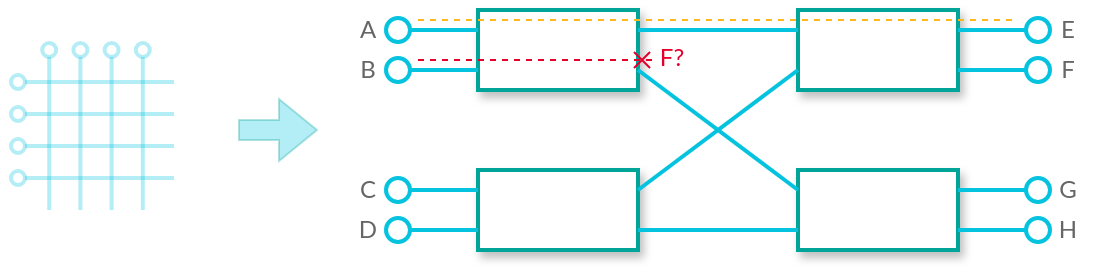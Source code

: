 <mxfile version="21.6.6" type="device">
  <diagram name="Page-1" id="3iJhMCqtSs_EPttf88cd">
    <mxGraphModel dx="2265" dy="1293" grid="1" gridSize="10" guides="1" tooltips="1" connect="1" arrows="1" fold="1" page="1" pageScale="1" pageWidth="850" pageHeight="1100" math="0" shadow="0">
      <root>
        <mxCell id="0" />
        <mxCell id="1" parent="0" />
        <mxCell id="t_ZIJ9nXfUMjoGaq77Y5-29" value="A" style="text;strokeColor=none;align=center;fillColor=none;html=1;verticalAlign=middle;whiteSpace=wrap;rounded=0;fontFamily=Lato;fontSource=https%3A%2F%2Ffonts.googleapis.com%2Fcss%3Ffamily%3DLato;fontColor=#666666;" parent="1" vertex="1">
          <mxGeometry x="330" y="320" width="30" height="20" as="geometry" />
        </mxCell>
        <mxCell id="t_ZIJ9nXfUMjoGaq77Y5-31" value="" style="rounded=0;whiteSpace=wrap;html=1;strokeColor=#00A499;strokeWidth=2;shadow=1;" parent="1" vertex="1">
          <mxGeometry x="400" y="320" width="80" height="40" as="geometry" />
        </mxCell>
        <mxCell id="t_ZIJ9nXfUMjoGaq77Y5-37" value="" style="endArrow=none;html=1;rounded=0;strokeWidth=2;strokeColor=#05C3DE;startArrow=oval;startFill=0;startSize=12;" parent="1" edge="1">
          <mxGeometry width="50" height="50" relative="1" as="geometry">
            <mxPoint x="360" y="330" as="sourcePoint" />
            <mxPoint x="400" y="330" as="targetPoint" />
          </mxGeometry>
        </mxCell>
        <mxCell id="t_ZIJ9nXfUMjoGaq77Y5-38" value="" style="endArrow=none;html=1;rounded=0;strokeWidth=2;strokeColor=#05C3DE;startArrow=oval;startFill=0;startSize=12;" parent="1" edge="1">
          <mxGeometry width="50" height="50" relative="1" as="geometry">
            <mxPoint x="360" y="350" as="sourcePoint" />
            <mxPoint x="400" y="350" as="targetPoint" />
          </mxGeometry>
        </mxCell>
        <mxCell id="t_ZIJ9nXfUMjoGaq77Y5-39" value="" style="rounded=0;whiteSpace=wrap;html=1;strokeColor=#00A499;strokeWidth=2;shadow=1;" parent="1" vertex="1">
          <mxGeometry x="400" y="400" width="80" height="40" as="geometry" />
        </mxCell>
        <mxCell id="t_ZIJ9nXfUMjoGaq77Y5-40" value="" style="endArrow=none;html=1;rounded=0;strokeWidth=2;strokeColor=#05C3DE;startArrow=oval;startFill=0;startSize=12;" parent="1" edge="1">
          <mxGeometry width="50" height="50" relative="1" as="geometry">
            <mxPoint x="360" y="410" as="sourcePoint" />
            <mxPoint x="400" y="410" as="targetPoint" />
          </mxGeometry>
        </mxCell>
        <mxCell id="t_ZIJ9nXfUMjoGaq77Y5-41" value="" style="endArrow=none;html=1;rounded=0;strokeWidth=2;strokeColor=#05C3DE;startArrow=oval;startFill=0;startSize=12;" parent="1" edge="1">
          <mxGeometry width="50" height="50" relative="1" as="geometry">
            <mxPoint x="360" y="430" as="sourcePoint" />
            <mxPoint x="400" y="430" as="targetPoint" />
          </mxGeometry>
        </mxCell>
        <mxCell id="t_ZIJ9nXfUMjoGaq77Y5-42" value="" style="rounded=0;whiteSpace=wrap;html=1;strokeColor=#00A499;strokeWidth=2;shadow=1;rotation=-180;container=0;" parent="1" vertex="1">
          <mxGeometry x="560" y="400" width="80" height="40" as="geometry" />
        </mxCell>
        <mxCell id="t_ZIJ9nXfUMjoGaq77Y5-43" value="" style="endArrow=none;html=1;rounded=0;strokeWidth=2;strokeColor=#05C3DE;startArrow=oval;startFill=0;startSize=12;" parent="1" edge="1">
          <mxGeometry width="50" height="50" relative="1" as="geometry">
            <mxPoint x="680" y="430" as="sourcePoint" />
            <mxPoint x="640" y="430" as="targetPoint" />
          </mxGeometry>
        </mxCell>
        <mxCell id="t_ZIJ9nXfUMjoGaq77Y5-44" value="" style="endArrow=none;html=1;rounded=0;strokeWidth=2;strokeColor=#05C3DE;startArrow=oval;startFill=0;startSize=12;" parent="1" edge="1">
          <mxGeometry width="50" height="50" relative="1" as="geometry">
            <mxPoint x="680" y="410" as="sourcePoint" />
            <mxPoint x="640" y="410" as="targetPoint" />
          </mxGeometry>
        </mxCell>
        <mxCell id="t_ZIJ9nXfUMjoGaq77Y5-45" value="" style="rounded=0;whiteSpace=wrap;html=1;strokeColor=#00A499;strokeWidth=2;shadow=1;rotation=-180;container=0;" parent="1" vertex="1">
          <mxGeometry x="560" y="320" width="80" height="40" as="geometry" />
        </mxCell>
        <mxCell id="t_ZIJ9nXfUMjoGaq77Y5-46" value="" style="endArrow=none;html=1;rounded=0;strokeWidth=2;strokeColor=#05C3DE;startArrow=oval;startFill=0;startSize=12;" parent="1" edge="1">
          <mxGeometry width="50" height="50" relative="1" as="geometry">
            <mxPoint x="680" y="350" as="sourcePoint" />
            <mxPoint x="640" y="350" as="targetPoint" />
          </mxGeometry>
        </mxCell>
        <mxCell id="t_ZIJ9nXfUMjoGaq77Y5-47" value="" style="endArrow=none;html=1;rounded=0;strokeWidth=2;strokeColor=#05C3DE;startArrow=oval;startFill=0;startSize=12;" parent="1" edge="1">
          <mxGeometry width="50" height="50" relative="1" as="geometry">
            <mxPoint x="680" y="330" as="sourcePoint" />
            <mxPoint x="640" y="330" as="targetPoint" />
          </mxGeometry>
        </mxCell>
        <mxCell id="t_ZIJ9nXfUMjoGaq77Y5-49" value="" style="endArrow=none;html=1;rounded=0;strokeWidth=2;strokeColor=#05C3DE;startArrow=none;startFill=0;startSize=12;" parent="1" edge="1">
          <mxGeometry width="50" height="50" relative="1" as="geometry">
            <mxPoint x="480" y="330" as="sourcePoint" />
            <mxPoint x="560" y="330" as="targetPoint" />
          </mxGeometry>
        </mxCell>
        <mxCell id="t_ZIJ9nXfUMjoGaq77Y5-50" value="" style="endArrow=none;html=1;rounded=0;strokeWidth=2;strokeColor=#05C3DE;startArrow=none;startFill=0;startSize=12;exitX=1;exitY=0.75;exitDx=0;exitDy=0;entryX=1;entryY=0.75;entryDx=0;entryDy=0;" parent="1" source="t_ZIJ9nXfUMjoGaq77Y5-31" target="t_ZIJ9nXfUMjoGaq77Y5-42" edge="1">
          <mxGeometry width="50" height="50" relative="1" as="geometry">
            <mxPoint x="490" y="340" as="sourcePoint" />
            <mxPoint x="570" y="340" as="targetPoint" />
          </mxGeometry>
        </mxCell>
        <mxCell id="t_ZIJ9nXfUMjoGaq77Y5-51" value="" style="endArrow=none;html=1;rounded=0;strokeWidth=2;strokeColor=#05C3DE;startArrow=none;startFill=0;startSize=12;entryX=1;entryY=0.25;entryDx=0;entryDy=0;" parent="1" target="t_ZIJ9nXfUMjoGaq77Y5-45" edge="1">
          <mxGeometry width="50" height="50" relative="1" as="geometry">
            <mxPoint x="480" y="410" as="sourcePoint" />
            <mxPoint x="560" y="410" as="targetPoint" />
          </mxGeometry>
        </mxCell>
        <mxCell id="t_ZIJ9nXfUMjoGaq77Y5-52" value="" style="endArrow=none;html=1;rounded=0;strokeWidth=2;strokeColor=#05C3DE;startArrow=none;startFill=0;startSize=12;" parent="1" edge="1">
          <mxGeometry width="50" height="50" relative="1" as="geometry">
            <mxPoint x="480" y="430" as="sourcePoint" />
            <mxPoint x="560" y="430" as="targetPoint" />
          </mxGeometry>
        </mxCell>
        <mxCell id="t_ZIJ9nXfUMjoGaq77Y5-54" value="" style="shape=flexArrow;endArrow=classic;html=1;rounded=0;strokeColor=#00A499;fillColor=#05C3DE;opacity=30;" parent="1" edge="1">
          <mxGeometry width="50" height="50" relative="1" as="geometry">
            <mxPoint x="280" y="380" as="sourcePoint" />
            <mxPoint x="320" y="380" as="targetPoint" />
          </mxGeometry>
        </mxCell>
        <mxCell id="t_ZIJ9nXfUMjoGaq77Y5-56" value="B" style="text;strokeColor=none;align=center;fillColor=none;html=1;verticalAlign=middle;whiteSpace=wrap;rounded=0;fontFamily=Lato;fontSource=https%3A%2F%2Ffonts.googleapis.com%2Fcss%3Ffamily%3DLato;fontColor=#666666;" parent="1" vertex="1">
          <mxGeometry x="330" y="340" width="30" height="20" as="geometry" />
        </mxCell>
        <mxCell id="t_ZIJ9nXfUMjoGaq77Y5-57" value="C" style="text;strokeColor=none;align=center;fillColor=none;html=1;verticalAlign=middle;whiteSpace=wrap;rounded=0;fontFamily=Lato;fontSource=https%3A%2F%2Ffonts.googleapis.com%2Fcss%3Ffamily%3DLato;fontColor=#666666;" parent="1" vertex="1">
          <mxGeometry x="330" y="400" width="30" height="20" as="geometry" />
        </mxCell>
        <mxCell id="t_ZIJ9nXfUMjoGaq77Y5-58" value="D" style="text;strokeColor=none;align=center;fillColor=none;html=1;verticalAlign=middle;whiteSpace=wrap;rounded=0;fontFamily=Lato;fontSource=https%3A%2F%2Ffonts.googleapis.com%2Fcss%3Ffamily%3DLato;fontColor=#666666;" parent="1" vertex="1">
          <mxGeometry x="330" y="420" width="30" height="20" as="geometry" />
        </mxCell>
        <mxCell id="t_ZIJ9nXfUMjoGaq77Y5-59" value="E" style="text;strokeColor=none;align=center;fillColor=none;html=1;verticalAlign=middle;whiteSpace=wrap;rounded=0;fontFamily=Lato;fontSource=https%3A%2F%2Ffonts.googleapis.com%2Fcss%3Ffamily%3DLato;fontColor=#666666;" parent="1" vertex="1">
          <mxGeometry x="680" y="320" width="30" height="20" as="geometry" />
        </mxCell>
        <mxCell id="t_ZIJ9nXfUMjoGaq77Y5-60" value="F" style="text;strokeColor=none;align=center;fillColor=none;html=1;verticalAlign=middle;whiteSpace=wrap;rounded=0;fontFamily=Lato;fontSource=https%3A%2F%2Ffonts.googleapis.com%2Fcss%3Ffamily%3DLato;fontColor=#666666;" parent="1" vertex="1">
          <mxGeometry x="680" y="340" width="30" height="20" as="geometry" />
        </mxCell>
        <mxCell id="t_ZIJ9nXfUMjoGaq77Y5-61" value="G" style="text;strokeColor=none;align=center;fillColor=none;html=1;verticalAlign=middle;whiteSpace=wrap;rounded=0;fontFamily=Lato;fontSource=https%3A%2F%2Ffonts.googleapis.com%2Fcss%3Ffamily%3DLato;fontColor=#666666;" parent="1" vertex="1">
          <mxGeometry x="680" y="400" width="30" height="20" as="geometry" />
        </mxCell>
        <mxCell id="t_ZIJ9nXfUMjoGaq77Y5-62" value="H" style="text;strokeColor=none;align=center;fillColor=none;html=1;verticalAlign=middle;whiteSpace=wrap;rounded=0;fontFamily=Lato;fontSource=https%3A%2F%2Ffonts.googleapis.com%2Fcss%3Ffamily%3DLato;fontColor=#666666;" parent="1" vertex="1">
          <mxGeometry x="680" y="420" width="30" height="20" as="geometry" />
        </mxCell>
        <mxCell id="t_ZIJ9nXfUMjoGaq77Y5-64" value="" style="endArrow=none;html=1;rounded=0;strokeWidth=1;strokeColor=#FFB81C;startArrow=none;startFill=0;startSize=12;dashed=1;" parent="1" edge="1">
          <mxGeometry width="50" height="50" relative="1" as="geometry">
            <mxPoint x="370" y="325" as="sourcePoint" />
            <mxPoint x="670" y="325" as="targetPoint" />
          </mxGeometry>
        </mxCell>
        <mxCell id="t_ZIJ9nXfUMjoGaq77Y5-65" value="" style="endArrow=cross;html=1;rounded=0;strokeWidth=1;strokeColor=#E4002B;startArrow=none;startFill=0;startSize=12;dashed=1;endFill=0;jumpSize=6;" parent="1" edge="1">
          <mxGeometry width="50" height="50" relative="1" as="geometry">
            <mxPoint x="370" y="345" as="sourcePoint" />
            <mxPoint x="490" y="345" as="targetPoint" />
          </mxGeometry>
        </mxCell>
        <mxCell id="t_ZIJ9nXfUMjoGaq77Y5-67" value="&lt;font color=&quot;#e4002b&quot;&gt;F?&lt;/font&gt;" style="text;strokeColor=none;align=center;fillColor=none;html=1;verticalAlign=middle;whiteSpace=wrap;rounded=0;fontFamily=Lato;fontSource=https%3A%2F%2Ffonts.googleapis.com%2Fcss%3Ffamily%3DLato;fontColor=#666666;" parent="1" vertex="1">
          <mxGeometry x="482" y="334" width="30" height="20" as="geometry" />
        </mxCell>
        <mxCell id="t_ZIJ9nXfUMjoGaq77Y5-69" value="" style="group" parent="1" vertex="1" connectable="0">
          <mxGeometry x="170" y="340" width="78" height="80" as="geometry" />
        </mxCell>
        <mxCell id="t_ZIJ9nXfUMjoGaq77Y5-1" value="" style="endArrow=none;html=1;rounded=0;strokeWidth=2;strokeColor=#05C3DE;startArrow=oval;startFill=0;startSize=7;opacity=30;" parent="t_ZIJ9nXfUMjoGaq77Y5-69" edge="1">
          <mxGeometry width="50" height="50" relative="1" as="geometry">
            <mxPoint y="16" as="sourcePoint" />
            <mxPoint x="78" y="16" as="targetPoint" />
          </mxGeometry>
        </mxCell>
        <mxCell id="t_ZIJ9nXfUMjoGaq77Y5-2" value="" style="endArrow=none;html=1;rounded=0;strokeWidth=2;strokeColor=#05C3DE;startArrow=oval;startFill=0;startSize=7;opacity=30;" parent="t_ZIJ9nXfUMjoGaq77Y5-69" edge="1">
          <mxGeometry width="50" height="50" relative="1" as="geometry">
            <mxPoint y="32" as="sourcePoint" />
            <mxPoint x="78" y="32" as="targetPoint" />
          </mxGeometry>
        </mxCell>
        <mxCell id="t_ZIJ9nXfUMjoGaq77Y5-3" value="" style="endArrow=none;html=1;rounded=0;strokeWidth=2;strokeColor=#05C3DE;startArrow=oval;startFill=0;startSize=7;opacity=30;" parent="t_ZIJ9nXfUMjoGaq77Y5-69" edge="1">
          <mxGeometry width="50" height="50" relative="1" as="geometry">
            <mxPoint y="48" as="sourcePoint" />
            <mxPoint x="78" y="48" as="targetPoint" />
          </mxGeometry>
        </mxCell>
        <mxCell id="t_ZIJ9nXfUMjoGaq77Y5-4" value="" style="endArrow=none;html=1;rounded=0;strokeWidth=2;strokeColor=#05C3DE;startArrow=oval;startFill=0;startSize=7;opacity=30;" parent="t_ZIJ9nXfUMjoGaq77Y5-69" edge="1">
          <mxGeometry width="50" height="50" relative="1" as="geometry">
            <mxPoint y="64" as="sourcePoint" />
            <mxPoint x="78" y="64" as="targetPoint" />
          </mxGeometry>
        </mxCell>
        <mxCell id="t_ZIJ9nXfUMjoGaq77Y5-9" value="" style="endArrow=none;html=1;rounded=0;strokeWidth=2;strokeColor=#05C3DE;startArrow=oval;startFill=0;startSize=7;opacity=30;" parent="t_ZIJ9nXfUMjoGaq77Y5-69" edge="1">
          <mxGeometry width="50" height="50" relative="1" as="geometry">
            <mxPoint x="62.4" as="sourcePoint" />
            <mxPoint x="62.4" y="80" as="targetPoint" />
          </mxGeometry>
        </mxCell>
        <mxCell id="t_ZIJ9nXfUMjoGaq77Y5-10" value="" style="endArrow=none;html=1;rounded=0;strokeWidth=2;strokeColor=#05C3DE;startArrow=oval;startFill=0;startSize=7;opacity=30;" parent="t_ZIJ9nXfUMjoGaq77Y5-69" edge="1">
          <mxGeometry width="50" height="50" relative="1" as="geometry">
            <mxPoint x="46.8" as="sourcePoint" />
            <mxPoint x="46.8" y="80" as="targetPoint" />
          </mxGeometry>
        </mxCell>
        <mxCell id="t_ZIJ9nXfUMjoGaq77Y5-11" value="" style="endArrow=none;html=1;rounded=0;strokeWidth=2;strokeColor=#05C3DE;startArrow=oval;startFill=0;startSize=7;opacity=30;" parent="t_ZIJ9nXfUMjoGaq77Y5-69" edge="1">
          <mxGeometry width="50" height="50" relative="1" as="geometry">
            <mxPoint x="31.2" as="sourcePoint" />
            <mxPoint x="31.2" y="80" as="targetPoint" />
          </mxGeometry>
        </mxCell>
        <mxCell id="t_ZIJ9nXfUMjoGaq77Y5-12" value="" style="endArrow=none;html=1;rounded=0;strokeWidth=2;strokeColor=#05C3DE;startArrow=oval;startFill=0;startSize=7;opacity=30;" parent="t_ZIJ9nXfUMjoGaq77Y5-69" edge="1">
          <mxGeometry width="50" height="50" relative="1" as="geometry">
            <mxPoint x="15.6" as="sourcePoint" />
            <mxPoint x="15.6" y="80" as="targetPoint" />
          </mxGeometry>
        </mxCell>
      </root>
    </mxGraphModel>
  </diagram>
</mxfile>
